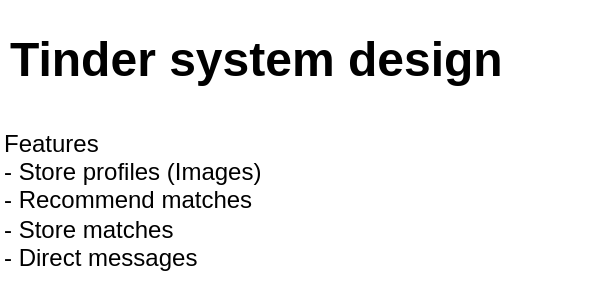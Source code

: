 <mxfile version="16.5.6" type="github">
  <diagram id="JyRNRNURAajLW7psQkom" name="Page-1">
    <mxGraphModel dx="1038" dy="617" grid="1" gridSize="10" guides="1" tooltips="1" connect="1" arrows="1" fold="1" page="1" pageScale="1" pageWidth="850" pageHeight="1400" math="0" shadow="0">
      <root>
        <mxCell id="0" />
        <mxCell id="1" parent="0" />
        <mxCell id="Ui21ZPSA5HdFKuYbq-R_-1" value="&lt;h1&gt;Tinder system design&lt;/h1&gt;&lt;p&gt;&lt;br&gt;&lt;/p&gt;" style="text;html=1;strokeColor=none;fillColor=none;spacing=5;spacingTop=-20;whiteSpace=wrap;overflow=hidden;rounded=0;" vertex="1" parent="1">
          <mxGeometry x="20" y="10" width="280" height="40" as="geometry" />
        </mxCell>
        <mxCell id="Ui21ZPSA5HdFKuYbq-R_-2" value="Features&lt;br&gt;&lt;div&gt;&lt;span&gt;- Store profiles (Images)&lt;/span&gt;&lt;/div&gt;&lt;div&gt;&lt;span&gt;- Recommend matches&lt;/span&gt;&lt;/div&gt;&lt;div&gt;&lt;span&gt;- Store matches&lt;/span&gt;&lt;/div&gt;&lt;div&gt;&lt;span&gt;- Direct messages&lt;/span&gt;&lt;/div&gt;" style="text;html=1;strokeColor=none;fillColor=none;align=left;verticalAlign=middle;whiteSpace=wrap;rounded=0;" vertex="1" parent="1">
          <mxGeometry x="20" y="60" width="300" height="80" as="geometry" />
        </mxCell>
      </root>
    </mxGraphModel>
  </diagram>
</mxfile>
